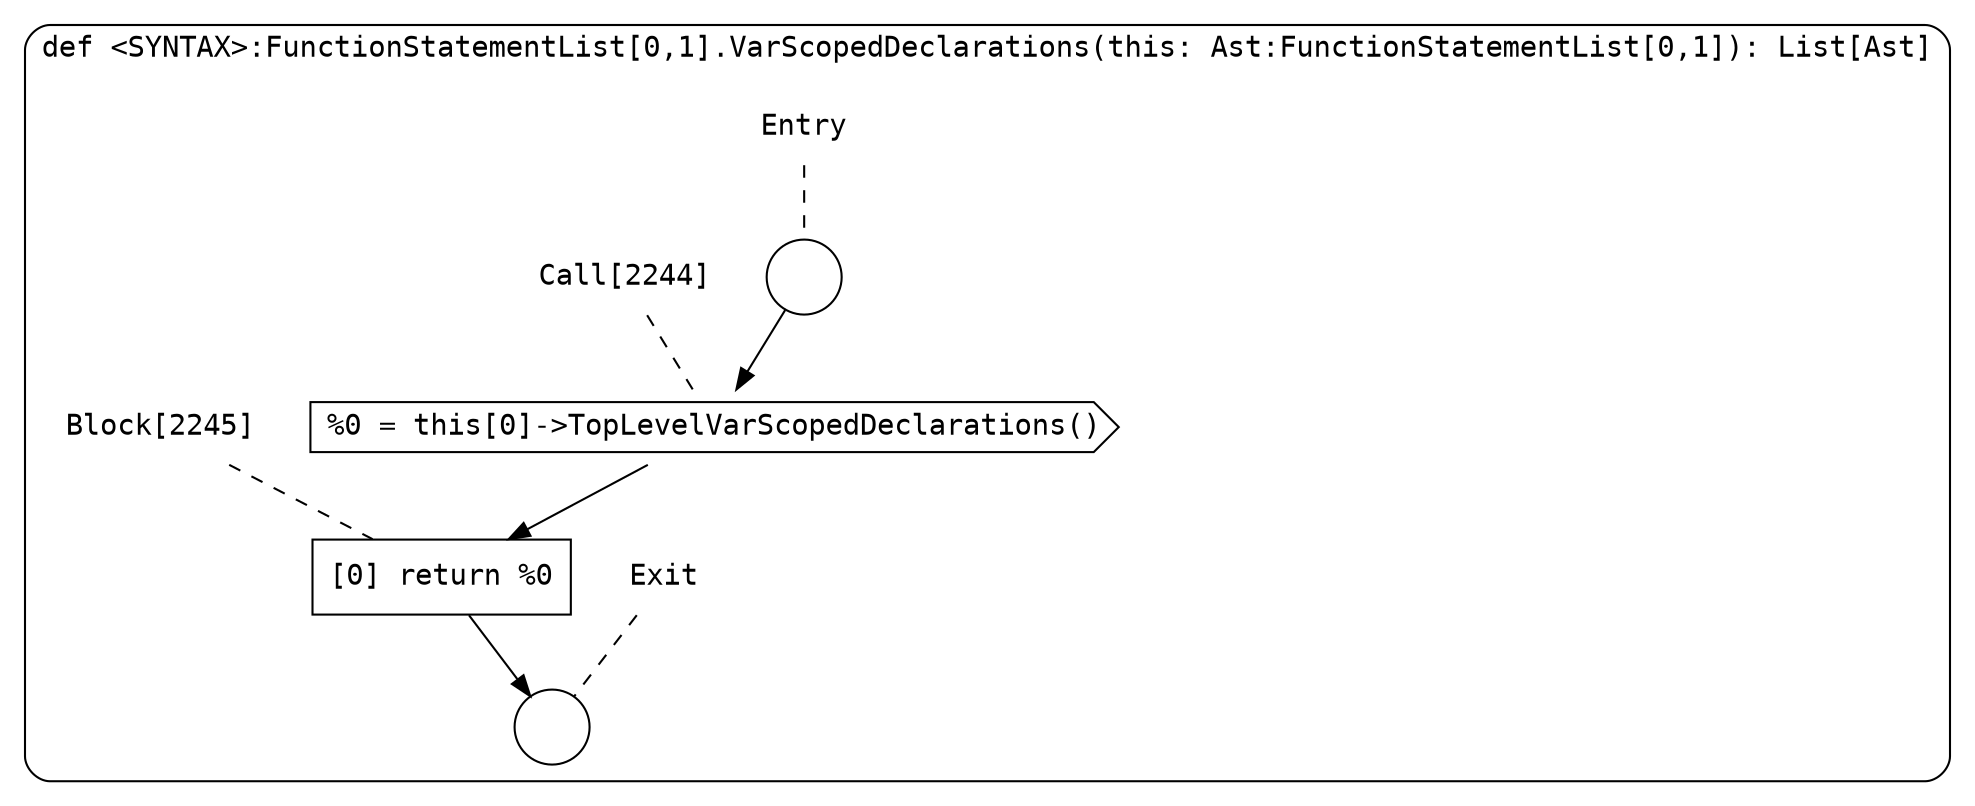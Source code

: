 digraph {
  graph [fontname = "Consolas"]
  node [fontname = "Consolas"]
  edge [fontname = "Consolas"]
  subgraph cluster448 {
    label = "def <SYNTAX>:FunctionStatementList[0,1].VarScopedDeclarations(this: Ast:FunctionStatementList[0,1]): List[Ast]"
    style = rounded
    cluster448_entry_name [shape=none, label=<<font color="black">Entry</font>>]
    cluster448_entry_name -> cluster448_entry [arrowhead=none, color="black", style=dashed]
    cluster448_entry [shape=circle label=" " color="black" fillcolor="white" style=filled]
    cluster448_entry -> node2244 [color="black"]
    cluster448_exit_name [shape=none, label=<<font color="black">Exit</font>>]
    cluster448_exit_name -> cluster448_exit [arrowhead=none, color="black", style=dashed]
    cluster448_exit [shape=circle label=" " color="black" fillcolor="white" style=filled]
    node2244_name [shape=none, label=<<font color="black">Call[2244]</font>>]
    node2244_name -> node2244 [arrowhead=none, color="black", style=dashed]
    node2244 [shape=cds, label=<<font color="black">%0 = this[0]-&gt;TopLevelVarScopedDeclarations()</font>> color="black" fillcolor="white", style=filled]
    node2244 -> node2245 [color="black"]
    node2245_name [shape=none, label=<<font color="black">Block[2245]</font>>]
    node2245_name -> node2245 [arrowhead=none, color="black", style=dashed]
    node2245 [shape=box, label=<<font color="black">[0] return %0<BR ALIGN="LEFT"/></font>> color="black" fillcolor="white", style=filled]
    node2245 -> cluster448_exit [color="black"]
  }
}